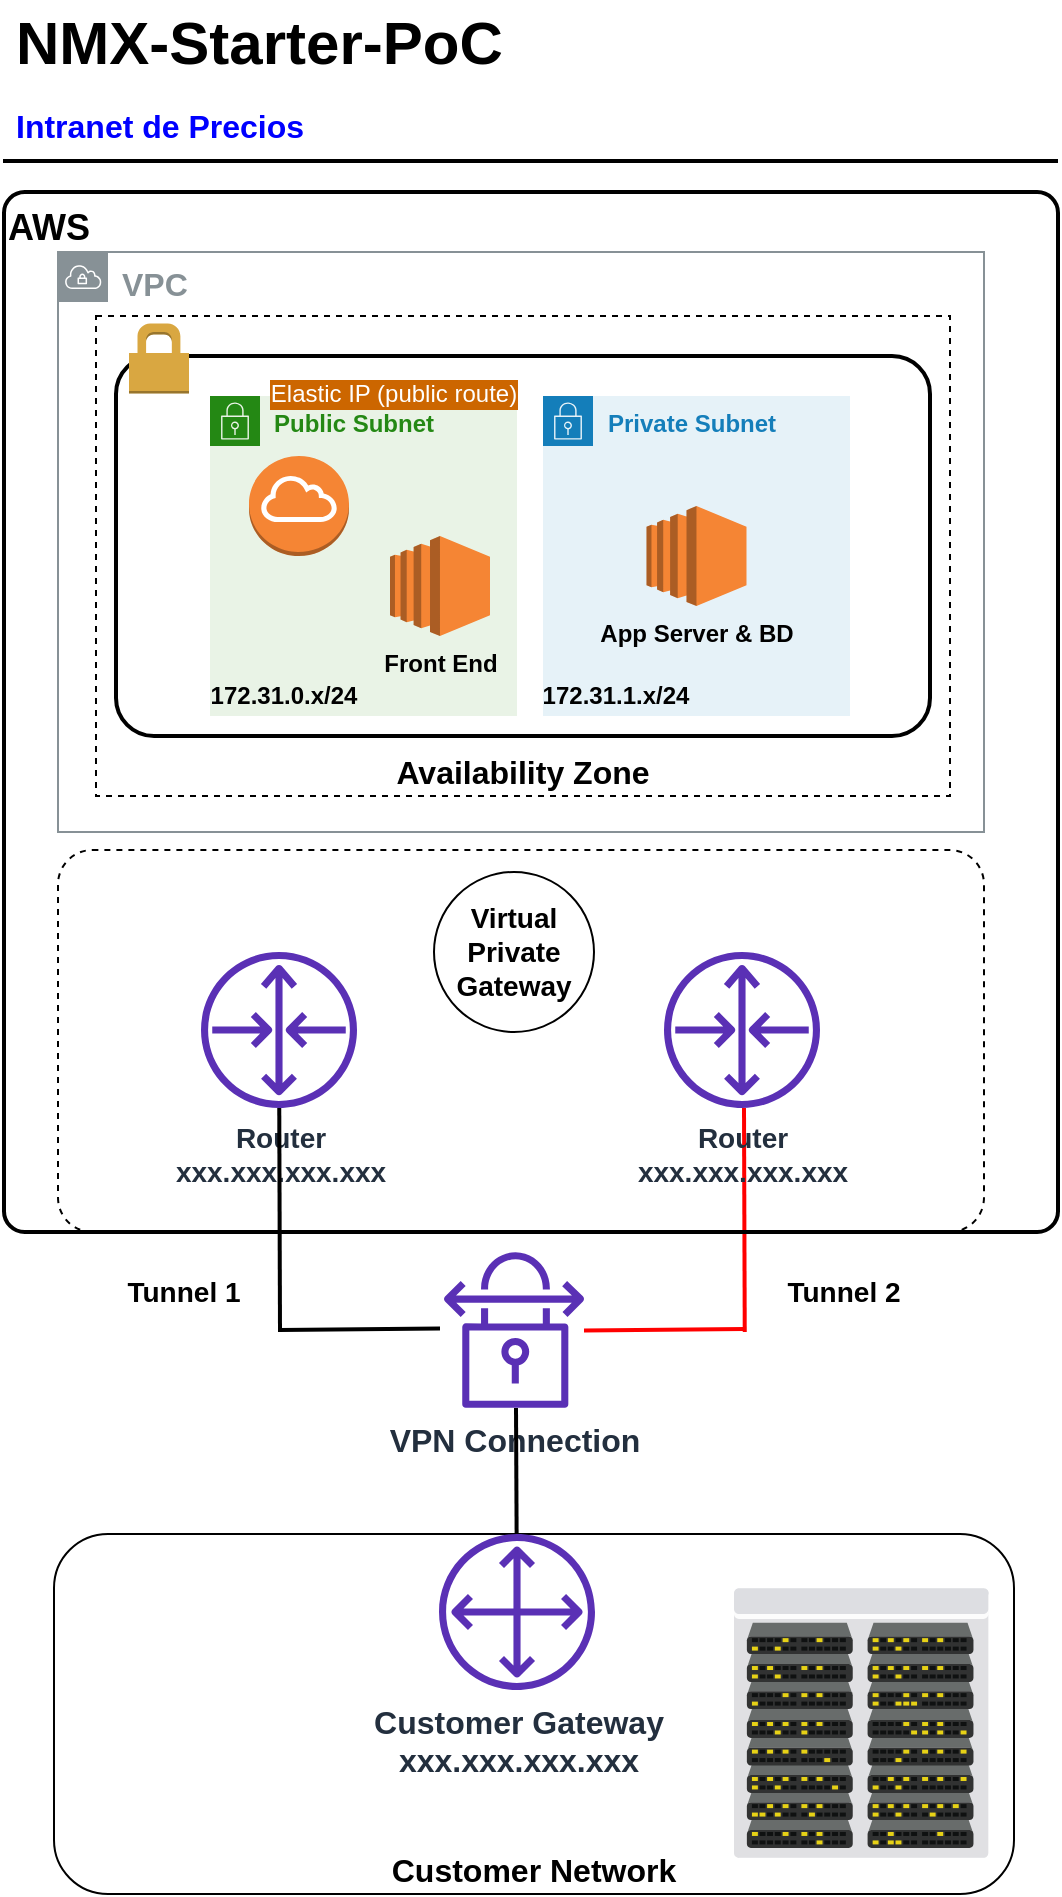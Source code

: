 <mxfile version="13.6.2" type="device"><diagram id="Ht1M8jgEwFfnCIfOTk4-" name="Architecture"><mxGraphModel dx="1086" dy="806" grid="1" gridSize="10" guides="1" tooltips="1" connect="1" arrows="1" fold="1" page="1" pageScale="1" pageWidth="1400" pageHeight="2000" math="0" shadow="0"><root><mxCell id="0"/><mxCell id="1" parent="0"/><mxCell id="3jy3yB1aXVWg1WfaucLL-29" value="" style="endArrow=none;html=1;strokeWidth=2;strokeColor=#FF0000;fontSize=11;" parent="1" edge="1"><mxGeometry width="50" height="50" relative="1" as="geometry"><mxPoint x="423.37" y="730" as="sourcePoint"/><mxPoint x="422.999" y="618" as="targetPoint"/></mxGeometry></mxCell><mxCell id="3jy3yB1aXVWg1WfaucLL-30" value="AWS" style="rounded=1;arcSize=2;fillColor=none;gradientColor=none;strokeWidth=2;fontStyle=1;verticalAlign=top;align=left;fontSize=18;" parent="1" vertex="1"><mxGeometry x="53" y="160" width="527" height="520" as="geometry"/></mxCell><mxCell id="3jy3yB1aXVWg1WfaucLL-1" value="&lt;font style=&quot;font-size: 16px&quot;&gt;&lt;b&gt;VPC&lt;/b&gt;&lt;/font&gt;" style="outlineConnect=0;gradientColor=none;html=1;whiteSpace=wrap;fontSize=12;fontStyle=0;shape=mxgraph.aws4.group;grIcon=mxgraph.aws4.group_vpc;strokeColor=#879196;fillColor=none;verticalAlign=top;align=left;spacingLeft=30;fontColor=#879196;dashed=0;" parent="1" vertex="1"><mxGeometry x="80" y="190" width="463" height="290" as="geometry"/></mxCell><mxCell id="3jy3yB1aXVWg1WfaucLL-7" value="&lt;b&gt;&lt;font style=&quot;font-size: 16px&quot;&gt;Availability Zone&lt;/font&gt;&lt;/b&gt;" style="rounded=0;whiteSpace=wrap;html=1;fillColor=none;dashed=1;verticalAlign=bottom;" parent="1" vertex="1"><mxGeometry x="99" y="222" width="427" height="240" as="geometry"/></mxCell><mxCell id="3jy3yB1aXVWg1WfaucLL-14" value="" style="rounded=1;whiteSpace=wrap;html=1;dashed=1;fillColor=none;arcSize=9;" parent="1" vertex="1"><mxGeometry x="80" y="489" width="463" height="191" as="geometry"/></mxCell><mxCell id="-QjtrjUzRDEMRZ5MF8oH-47" value="NMX-Starter-PoC" style="text;html=1;resizable=0;points=[];autosize=1;align=left;verticalAlign=top;spacingTop=-4;fontSize=30;fontStyle=1" parent="1" vertex="1"><mxGeometry x="56.5" y="64.5" width="260" height="40" as="geometry"/></mxCell><mxCell id="-QjtrjUzRDEMRZ5MF8oH-48" value="Intranet de Precios" style="text;html=1;resizable=0;points=[];autosize=1;align=left;verticalAlign=top;spacingTop=-4;fontSize=16;fontColor=#0000FF;fontStyle=1" parent="1" vertex="1"><mxGeometry x="56.5" y="114.5" width="160" height="20" as="geometry"/></mxCell><mxCell id="SCVMTBWpLvtzJIhz15lM-1" value="" style="line;strokeWidth=2;html=1;fontSize=14;" parent="1" vertex="1"><mxGeometry x="52.5" y="139.5" width="527.5" height="10" as="geometry"/></mxCell><mxCell id="3jy3yB1aXVWg1WfaucLL-11" value="&lt;b style=&quot;font-size: 14px&quot;&gt;Router&lt;br&gt;xxx.xxx.xxx.xxx&lt;br&gt;&lt;/b&gt;" style="outlineConnect=0;fontColor=#232F3E;gradientColor=none;fillColor=#5A30B5;strokeColor=none;dashed=0;verticalLabelPosition=bottom;verticalAlign=top;align=center;html=1;fontSize=12;fontStyle=0;aspect=fixed;pointerEvents=1;shape=mxgraph.aws4.router;" parent="1" vertex="1"><mxGeometry x="151.5" y="540" width="78" height="78" as="geometry"/></mxCell><mxCell id="3jy3yB1aXVWg1WfaucLL-12" value="&lt;b style=&quot;font-size: 14px&quot;&gt;Router&lt;br&gt;xxx.xxx.xxx.xxx&lt;br&gt;&lt;/b&gt;" style="outlineConnect=0;fontColor=#232F3E;gradientColor=none;fillColor=#5A30B5;strokeColor=none;dashed=0;verticalLabelPosition=bottom;verticalAlign=top;align=center;html=1;fontSize=12;fontStyle=0;aspect=fixed;pointerEvents=1;shape=mxgraph.aws4.router;" parent="1" vertex="1"><mxGeometry x="383" y="540" width="78" height="78" as="geometry"/></mxCell><mxCell id="3jy3yB1aXVWg1WfaucLL-15" value="&lt;b style=&quot;font-size: 14px;&quot;&gt;Virtual Private Gateway&lt;/b&gt;" style="ellipse;whiteSpace=wrap;html=1;aspect=fixed;fillColor=none;fontSize=14;" parent="1" vertex="1"><mxGeometry x="268" y="500" width="80" height="80" as="geometry"/></mxCell><mxCell id="3jy3yB1aXVWg1WfaucLL-19" value="" style="endArrow=none;html=1;strokeWidth=2;" parent="1" target="3jy3yB1aXVWg1WfaucLL-11" edge="1"><mxGeometry width="50" height="50" relative="1" as="geometry"><mxPoint x="191" y="730" as="sourcePoint"/><mxPoint x="683" y="650" as="targetPoint"/></mxGeometry></mxCell><mxCell id="3jy3yB1aXVWg1WfaucLL-22" value="&lt;font style=&quot;font-size: 16px&quot;&gt;&lt;b&gt;VPN Connection&lt;/b&gt;&lt;/font&gt;" style="outlineConnect=0;fontColor=#232F3E;gradientColor=none;fillColor=#5A30B5;strokeColor=none;dashed=0;verticalLabelPosition=bottom;verticalAlign=top;align=center;html=1;fontSize=12;fontStyle=0;aspect=fixed;pointerEvents=1;shape=mxgraph.aws4.vpn_connection;" parent="1" vertex="1"><mxGeometry x="273" y="690" width="70" height="78" as="geometry"/></mxCell><mxCell id="3jy3yB1aXVWg1WfaucLL-23" value="" style="endArrow=none;html=1;strokeWidth=2;" parent="1" edge="1"><mxGeometry width="50" height="50" relative="1" as="geometry"><mxPoint x="191" y="729" as="sourcePoint"/><mxPoint x="271" y="728.304" as="targetPoint"/></mxGeometry></mxCell><mxCell id="3jy3yB1aXVWg1WfaucLL-28" value="" style="endArrow=none;html=1;strokeWidth=2;strokeColor=#FF0000;" parent="1" edge="1"><mxGeometry width="50" height="50" relative="1" as="geometry"><mxPoint x="343" y="729.2" as="sourcePoint"/><mxPoint x="423" y="728.504" as="targetPoint"/></mxGeometry></mxCell><mxCell id="3jy3yB1aXVWg1WfaucLL-31" value="&lt;font style=&quot;font-size: 14px;&quot;&gt;Tunnel 1&lt;/font&gt;" style="text;html=1;strokeColor=none;fillColor=none;align=center;verticalAlign=middle;whiteSpace=wrap;rounded=0;fontSize=14;fontStyle=1" parent="1" vertex="1"><mxGeometry x="103" y="700" width="80" height="20" as="geometry"/></mxCell><mxCell id="3jy3yB1aXVWg1WfaucLL-34" value="&lt;font style=&quot;font-size: 14px&quot;&gt;Tunnel 2&lt;/font&gt;" style="text;html=1;strokeColor=none;fillColor=none;align=center;verticalAlign=middle;whiteSpace=wrap;rounded=0;fontSize=14;fontStyle=1" parent="1" vertex="1"><mxGeometry x="433" y="700" width="80" height="20" as="geometry"/></mxCell><mxCell id="3jy3yB1aXVWg1WfaucLL-36" value="&lt;b&gt;&lt;font style=&quot;font-size: 16px&quot;&gt;Customer Network&lt;/font&gt;&lt;/b&gt;" style="rounded=1;whiteSpace=wrap;html=1;fillColor=none;fontSize=14;align=center;verticalAlign=bottom;" parent="1" vertex="1"><mxGeometry x="78" y="831" width="480" height="180" as="geometry"/></mxCell><mxCell id="3jy3yB1aXVWg1WfaucLL-37" value="&lt;b&gt;&lt;font style=&quot;font-size: 16px&quot;&gt;Customer Gateway&lt;br&gt;xxx.xxx.xxx.xxx&lt;/font&gt;&lt;/b&gt;" style="outlineConnect=0;fontColor=#232F3E;gradientColor=none;fillColor=#5A30B5;strokeColor=none;dashed=0;verticalLabelPosition=bottom;verticalAlign=top;align=center;html=1;fontSize=12;fontStyle=0;aspect=fixed;pointerEvents=1;shape=mxgraph.aws4.customer_gateway;" parent="1" vertex="1"><mxGeometry x="270.5" y="831" width="78" height="78" as="geometry"/></mxCell><mxCell id="3jy3yB1aXVWg1WfaucLL-38" value="" style="verticalLabelPosition=bottom;aspect=fixed;html=1;verticalAlign=top;strokeColor=none;align=center;outlineConnect=0;shape=mxgraph.citrix.datacenter;fillColor=none;fontSize=16;" parent="1" vertex="1"><mxGeometry x="418" y="858" width="127.5" height="135" as="geometry"/></mxCell><mxCell id="3jy3yB1aXVWg1WfaucLL-3" value="" style="rounded=1;arcSize=10;dashed=0;fillColor=none;gradientColor=none;strokeWidth=2;" parent="1" vertex="1"><mxGeometry x="109" y="242" width="407" height="190" as="geometry"/></mxCell><mxCell id="3jy3yB1aXVWg1WfaucLL-4" value="" style="dashed=0;html=1;shape=mxgraph.aws3.permissions;fillColor=#D9A741;gradientColor=none;dashed=0;" parent="1" vertex="1"><mxGeometry x="115.5" y="225.75" width="30" height="35" as="geometry"/></mxCell><mxCell id="rA8NwXWhiP16Hsea_wzj-3" value="Public Subnet" style="points=[[0,0],[0.25,0],[0.5,0],[0.75,0],[1,0],[1,0.25],[1,0.5],[1,0.75],[1,1],[0.75,1],[0.5,1],[0.25,1],[0,1],[0,0.75],[0,0.5],[0,0.25]];outlineConnect=0;gradientColor=none;html=1;whiteSpace=wrap;fontSize=12;fontStyle=1;shape=mxgraph.aws4.group;grIcon=mxgraph.aws4.group_security_group;grStroke=0;strokeColor=#248814;fillColor=#E9F3E6;verticalAlign=top;align=left;spacingLeft=30;fontColor=#248814;dashed=0;" parent="1" vertex="1"><mxGeometry x="156" y="262" width="153.5" height="160" as="geometry"/></mxCell><mxCell id="rA8NwXWhiP16Hsea_wzj-1" value="Front End" style="outlineConnect=0;dashed=0;verticalLabelPosition=bottom;verticalAlign=top;align=center;html=1;shape=mxgraph.aws3.ec2;fillColor=#F58534;gradientColor=none;fontStyle=1" parent="1" vertex="1"><mxGeometry x="246" y="332" width="50" height="50" as="geometry"/></mxCell><mxCell id="rA8NwXWhiP16Hsea_wzj-5" value="Private Subnet" style="points=[[0,0],[0.25,0],[0.5,0],[0.75,0],[1,0],[1,0.25],[1,0.5],[1,0.75],[1,1],[0.75,1],[0.5,1],[0.25,1],[0,1],[0,0.75],[0,0.5],[0,0.25]];outlineConnect=0;gradientColor=none;html=1;whiteSpace=wrap;fontSize=12;fontStyle=1;shape=mxgraph.aws4.group;grIcon=mxgraph.aws4.group_security_group;grStroke=0;strokeColor=#147EBA;fillColor=#E6F2F8;verticalAlign=top;align=left;spacingLeft=30;fontColor=#147EBA;dashed=0;" parent="1" vertex="1"><mxGeometry x="322.5" y="262" width="153.5" height="160" as="geometry"/></mxCell><mxCell id="rA8NwXWhiP16Hsea_wzj-2" value="App Server &amp;amp; BD" style="outlineConnect=0;dashed=0;verticalLabelPosition=bottom;verticalAlign=top;align=center;html=1;shape=mxgraph.aws3.ec2;fillColor=#F58534;gradientColor=none;fontStyle=1" parent="1" vertex="1"><mxGeometry x="374.25" y="317" width="50" height="50" as="geometry"/></mxCell><mxCell id="rA8NwXWhiP16Hsea_wzj-9" value="" style="outlineConnect=0;dashed=0;verticalLabelPosition=bottom;verticalAlign=top;align=center;html=1;shape=mxgraph.aws3.internet_gateway;fillColor=#F58534;gradientColor=none;" parent="1" vertex="1"><mxGeometry x="175.5" y="292" width="50" height="50" as="geometry"/></mxCell><mxCell id="rA8NwXWhiP16Hsea_wzj-10" value="Elastic IP (public route)" style="text;html=1;strokeColor=none;fillColor=none;align=center;verticalAlign=middle;whiteSpace=wrap;rounded=0;labelBackgroundColor=#CC6600;fontColor=#FFFFFF;fontStyle=0" parent="1" vertex="1"><mxGeometry x="182.5" y="241" width="130" height="40" as="geometry"/></mxCell><mxCell id="rA8NwXWhiP16Hsea_wzj-11" value="&lt;font&gt;172.31.0.x/24&lt;/font&gt;" style="text;html=1;strokeColor=none;fillColor=none;align=center;verticalAlign=middle;whiteSpace=wrap;rounded=0;labelBackgroundColor=none;fontStyle=1" parent="1" vertex="1"><mxGeometry x="172.5" y="402" width="40" height="20" as="geometry"/></mxCell><mxCell id="rA8NwXWhiP16Hsea_wzj-12" value="&lt;font&gt;172.31.1.x/24&lt;/font&gt;" style="text;html=1;strokeColor=none;fillColor=none;align=center;verticalAlign=middle;whiteSpace=wrap;rounded=0;labelBackgroundColor=none;fontStyle=1" parent="1" vertex="1"><mxGeometry x="339" y="402" width="40" height="20" as="geometry"/></mxCell><mxCell id="yonFw74fGQWMnQ7r2R-k-1" value="" style="endArrow=none;html=1;fontStyle=1;fontSize=11;strokeWidth=2;" edge="1" parent="1" source="3jy3yB1aXVWg1WfaucLL-37"><mxGeometry width="50" height="50" relative="1" as="geometry"><mxPoint x="530" y="790" as="sourcePoint"/><mxPoint x="309" y="768" as="targetPoint"/></mxGeometry></mxCell></root></mxGraphModel></diagram></mxfile>